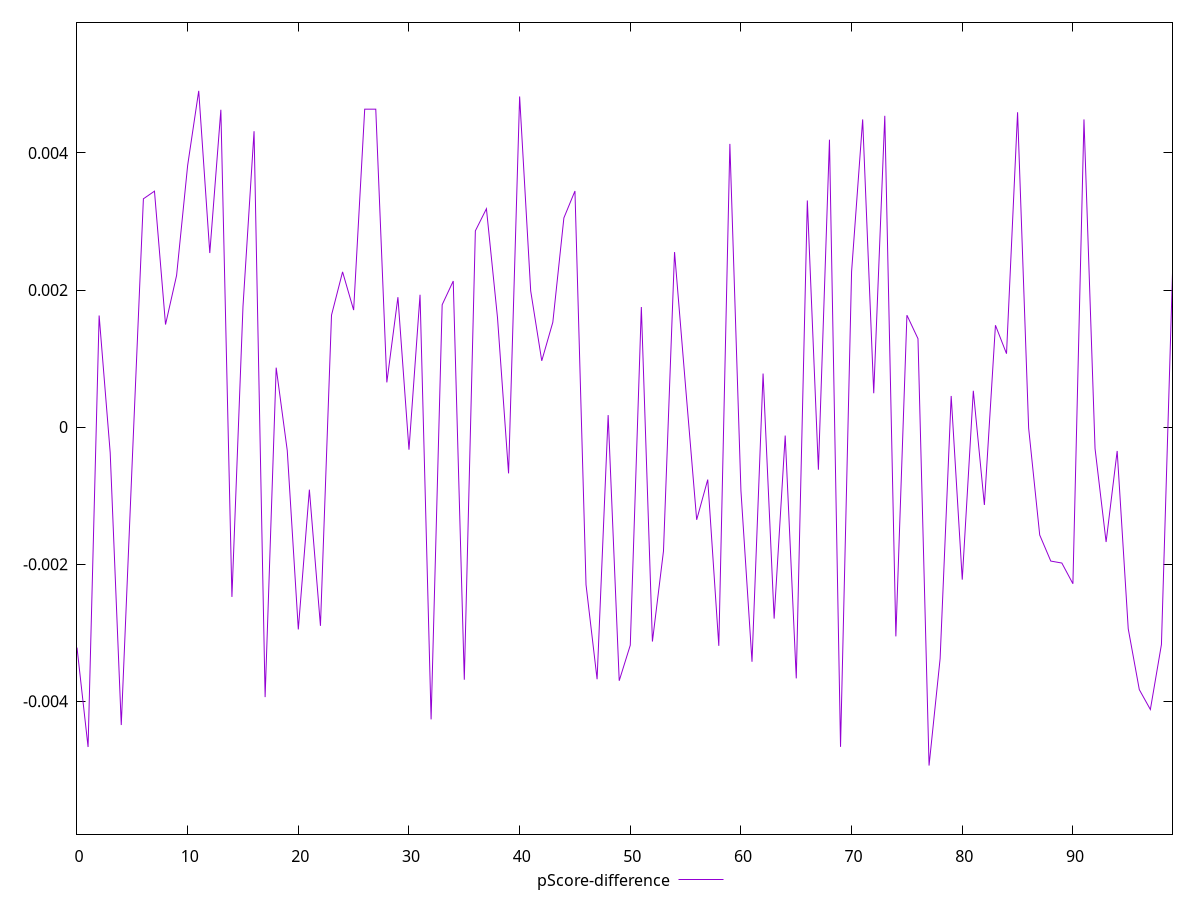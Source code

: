 reset

$pScoreDifference <<EOF
0 -0.003216699677725421
1 -0.004666741302668309
2 0.0016282899261934602
3 -0.0003737551745315315
4 -0.0043467504677586755
5 -0.0004670506707595834
6 0.0033309939076647255
7 0.003442268076386701
8 0.0014966924003778637
9 0.0022134971181498875
10 0.0038192563798304935
11 0.004906001410696081
12 0.0025397910039282046
13 0.004630068822316757
14 -0.0024774769838198374
15 0.0017595370623071371
16 0.004316934842922615
17 -0.0039392396992574685
18 0.0008675194103580086
19 -0.00034054016377849106
20 -0.0029512527841588643
21 -0.0009124392041420237
22 -0.0028994257596285378
23 0.0016340438411350244
24 0.0022646869479517884
25 0.0017074851920227951
26 0.004639037581049887
27 0.004638284219982136
28 0.000652391372332195
29 0.0018954817114782418
30 -0.00032959390781694964
31 0.0019307766183289665
32 -0.004264174554188815
33 0.0017850000621097983
34 0.0021312239833549684
35 -0.0036854287104713945
36 0.002863116937145027
37 0.003186198268417262
38 0.0015969797832041666
39 -0.0006752225851835991
40 0.0048233272336843935
41 0.001987462788911709
42 0.0009673130988632206
43 0.001529903970627522
44 0.0030523659705905537
45 0.0034445268248661787
46 -0.0022992474853427564
47 -0.0036778943962257893
48 0.0001756098034274567
49 -0.0036998531491096998
50 -0.0031813427981699505
51 0.0017520415755155616
52 -0.003128098620592823
53 -0.0018089708831264817
54 0.002553901764358657
55 0.0005855835198266268
56 -0.0013519437969651271
57 -0.0007652748820591304
58 -0.0031907813731835155
59 0.0041325546607536845
60 -0.0009277252146214221
61 -0.0034230455141223137
62 0.0007817658091721635
63 -0.0027936985158828476
64 -0.00012302876234193683
65 -0.003665637447254122
66 0.0033061442648944506
67 -0.0006213530171747528
68 0.004193215393886729
69 -0.004665060639896357
70 0.002269632268177446
71 0.004488516702660372
72 0.0004938862740350158
73 0.004542082188833119
74 -0.0030527277376530826
75 0.0016330737995964295
76 0.0012898633080917765
77 -0.004937903470795035
78 -0.003377363624687102
79 0.0004547562017083173
80 -0.002225428642177396
81 0.0005301322559466692
82 -0.001135628141492151
83 0.001485999535822291
84 0.0010715618057015597
85 0.0045935712070162005
86 -0.000015063814105209516
87 -0.0015740424472755477
88 -0.00195417307115775
89 -0.001982868094654977
90 -0.002285002921432411
91 0.0044894765665782765
92 -0.00031252380885971043
93 -0.0016757926724252359
94 -0.0003477728615293163
95 -0.00294218121747003
96 -0.003829466818922822
97 -0.004119849288409694
98 -0.003171831406908465
99 0.002249145911554229
EOF

set key outside below
set xrange [0:99]
set yrange [-0.005937903470795035:0.0059060014106960814]
set trange [-0.005937903470795035:0.0059060014106960814]
set terminal svg size 640, 500 enhanced background rgb 'white'
set output "reprap/first-cpu-idle/samples/pages+cached+noexternal+nomedia/pScore-difference/values.svg"

plot $pScoreDifference title "pScore-difference" with line

reset
